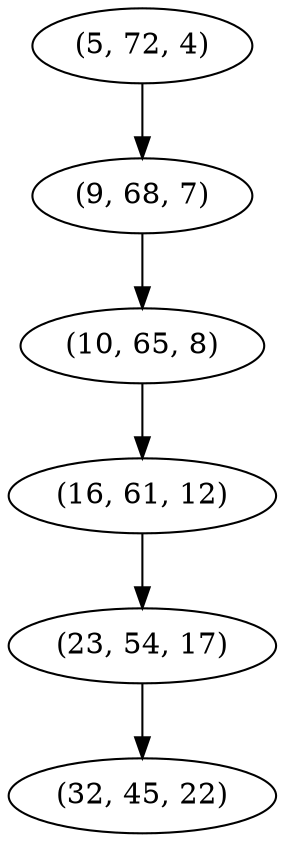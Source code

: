 digraph tree {
    "(5, 72, 4)";
    "(9, 68, 7)";
    "(10, 65, 8)";
    "(16, 61, 12)";
    "(23, 54, 17)";
    "(32, 45, 22)";
    "(5, 72, 4)" -> "(9, 68, 7)";
    "(9, 68, 7)" -> "(10, 65, 8)";
    "(10, 65, 8)" -> "(16, 61, 12)";
    "(16, 61, 12)" -> "(23, 54, 17)";
    "(23, 54, 17)" -> "(32, 45, 22)";
}
